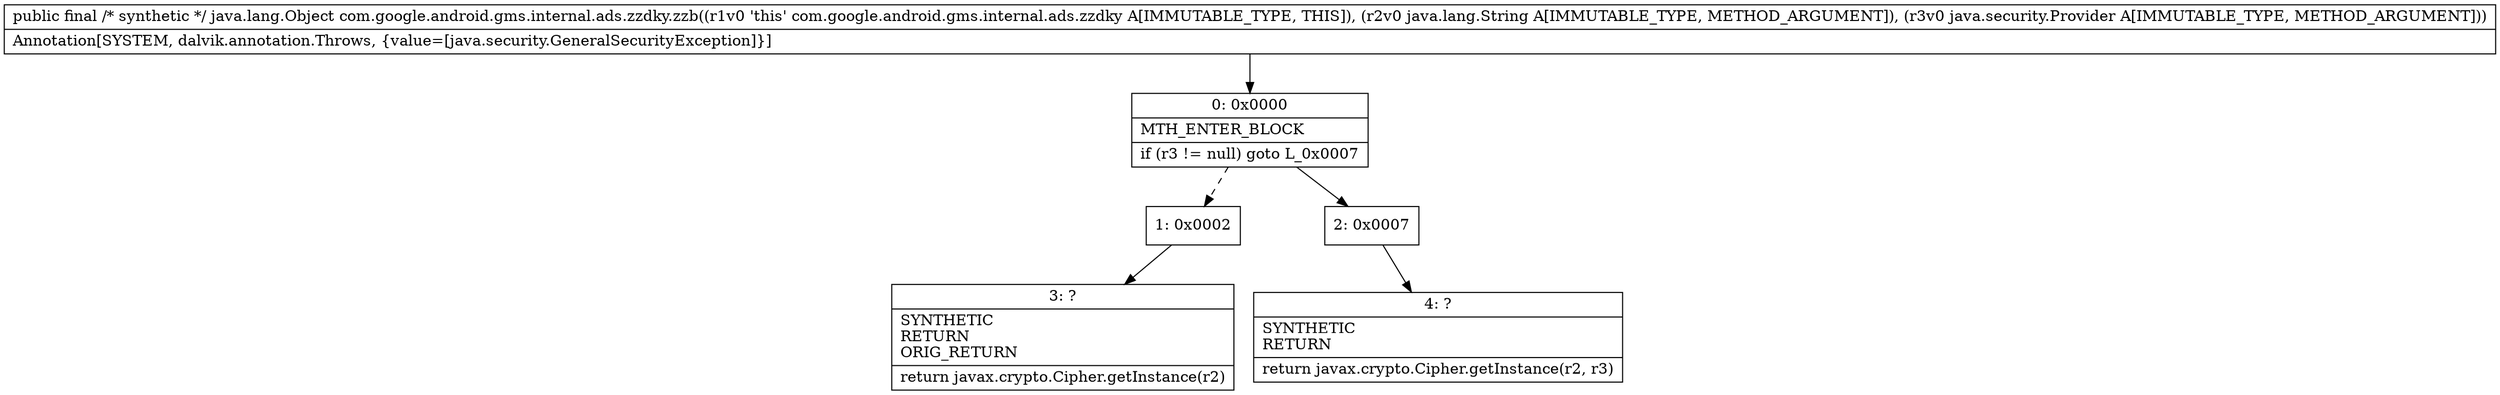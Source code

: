 digraph "CFG forcom.google.android.gms.internal.ads.zzdky.zzb(Ljava\/lang\/String;Ljava\/security\/Provider;)Ljava\/lang\/Object;" {
Node_0 [shape=record,label="{0\:\ 0x0000|MTH_ENTER_BLOCK\l|if (r3 != null) goto L_0x0007\l}"];
Node_1 [shape=record,label="{1\:\ 0x0002}"];
Node_2 [shape=record,label="{2\:\ 0x0007}"];
Node_3 [shape=record,label="{3\:\ ?|SYNTHETIC\lRETURN\lORIG_RETURN\l|return javax.crypto.Cipher.getInstance(r2)\l}"];
Node_4 [shape=record,label="{4\:\ ?|SYNTHETIC\lRETURN\l|return javax.crypto.Cipher.getInstance(r2, r3)\l}"];
MethodNode[shape=record,label="{public final \/* synthetic *\/ java.lang.Object com.google.android.gms.internal.ads.zzdky.zzb((r1v0 'this' com.google.android.gms.internal.ads.zzdky A[IMMUTABLE_TYPE, THIS]), (r2v0 java.lang.String A[IMMUTABLE_TYPE, METHOD_ARGUMENT]), (r3v0 java.security.Provider A[IMMUTABLE_TYPE, METHOD_ARGUMENT]))  | Annotation[SYSTEM, dalvik.annotation.Throws, \{value=[java.security.GeneralSecurityException]\}]\l}"];
MethodNode -> Node_0;
Node_0 -> Node_1[style=dashed];
Node_0 -> Node_2;
Node_1 -> Node_3;
Node_2 -> Node_4;
}

